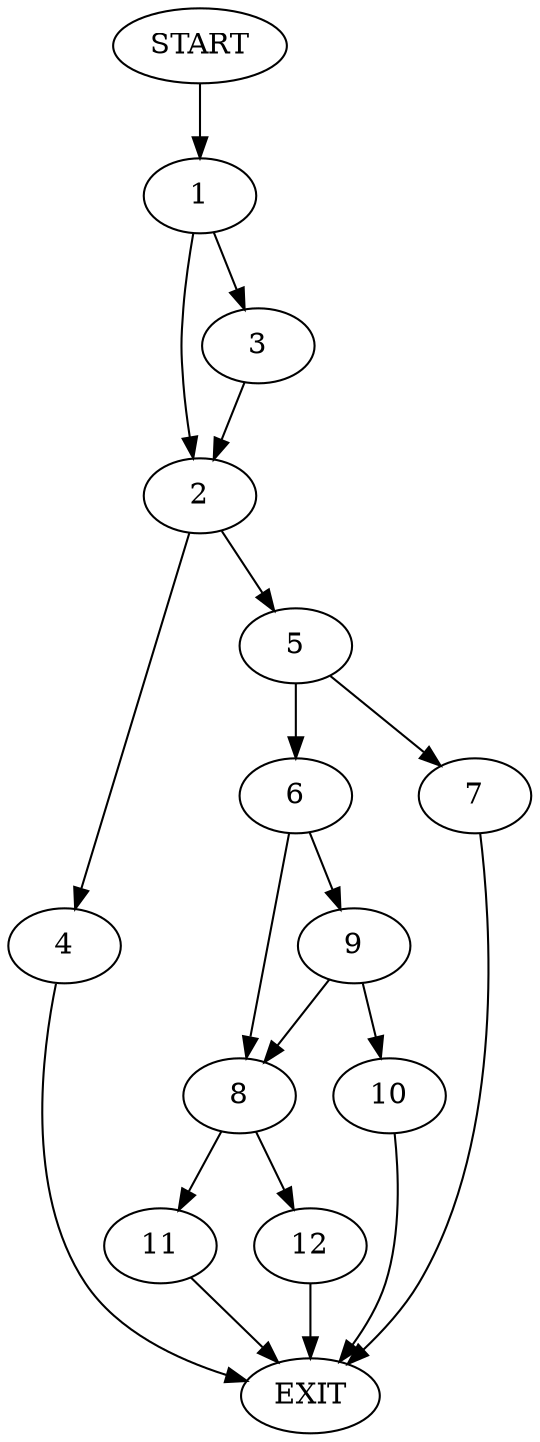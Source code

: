 digraph {
0 [label="START"]
13 [label="EXIT"]
0 -> 1
1 -> 2
1 -> 3
2 -> 4
2 -> 5
3 -> 2
5 -> 6
5 -> 7
4 -> 13
7 -> 13
6 -> 8
6 -> 9
9 -> 10
9 -> 8
8 -> 11
8 -> 12
10 -> 13
12 -> 13
11 -> 13
}
